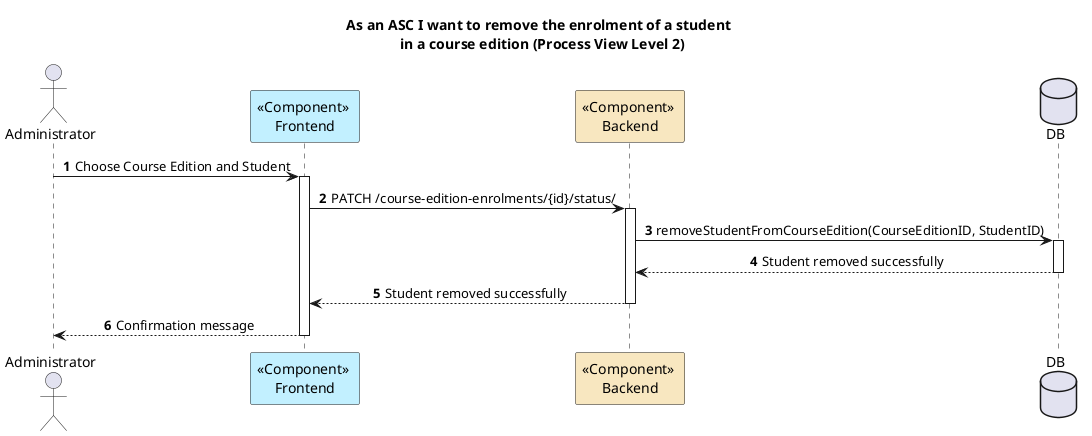 @startuml

autonumber
title As an ASC I want to remove the enrolment of a student \n in a course edition (Process View Level 2)

skinparam sequenceMessageAlign center

actor Administrator
participant "<<Component>> \nFrontend" as FE #application
participant "<<Component>> \nBackend" as BE #strategy
database DB

Administrator -> FE : Choose Course Edition and Student
activate FE
FE -> BE : PATCH /course-edition-enrolments/{id}/status/
activate BE

BE -> DB : removeStudentFromCourseEdition(CourseEditionID, StudentID)
activate DB
DB --> BE : Student removed successfully
deactivate DB

BE --> FE : Student removed successfully
deactivate BE

FE --> Administrator : Confirmation message
deactivate FE

@enduml